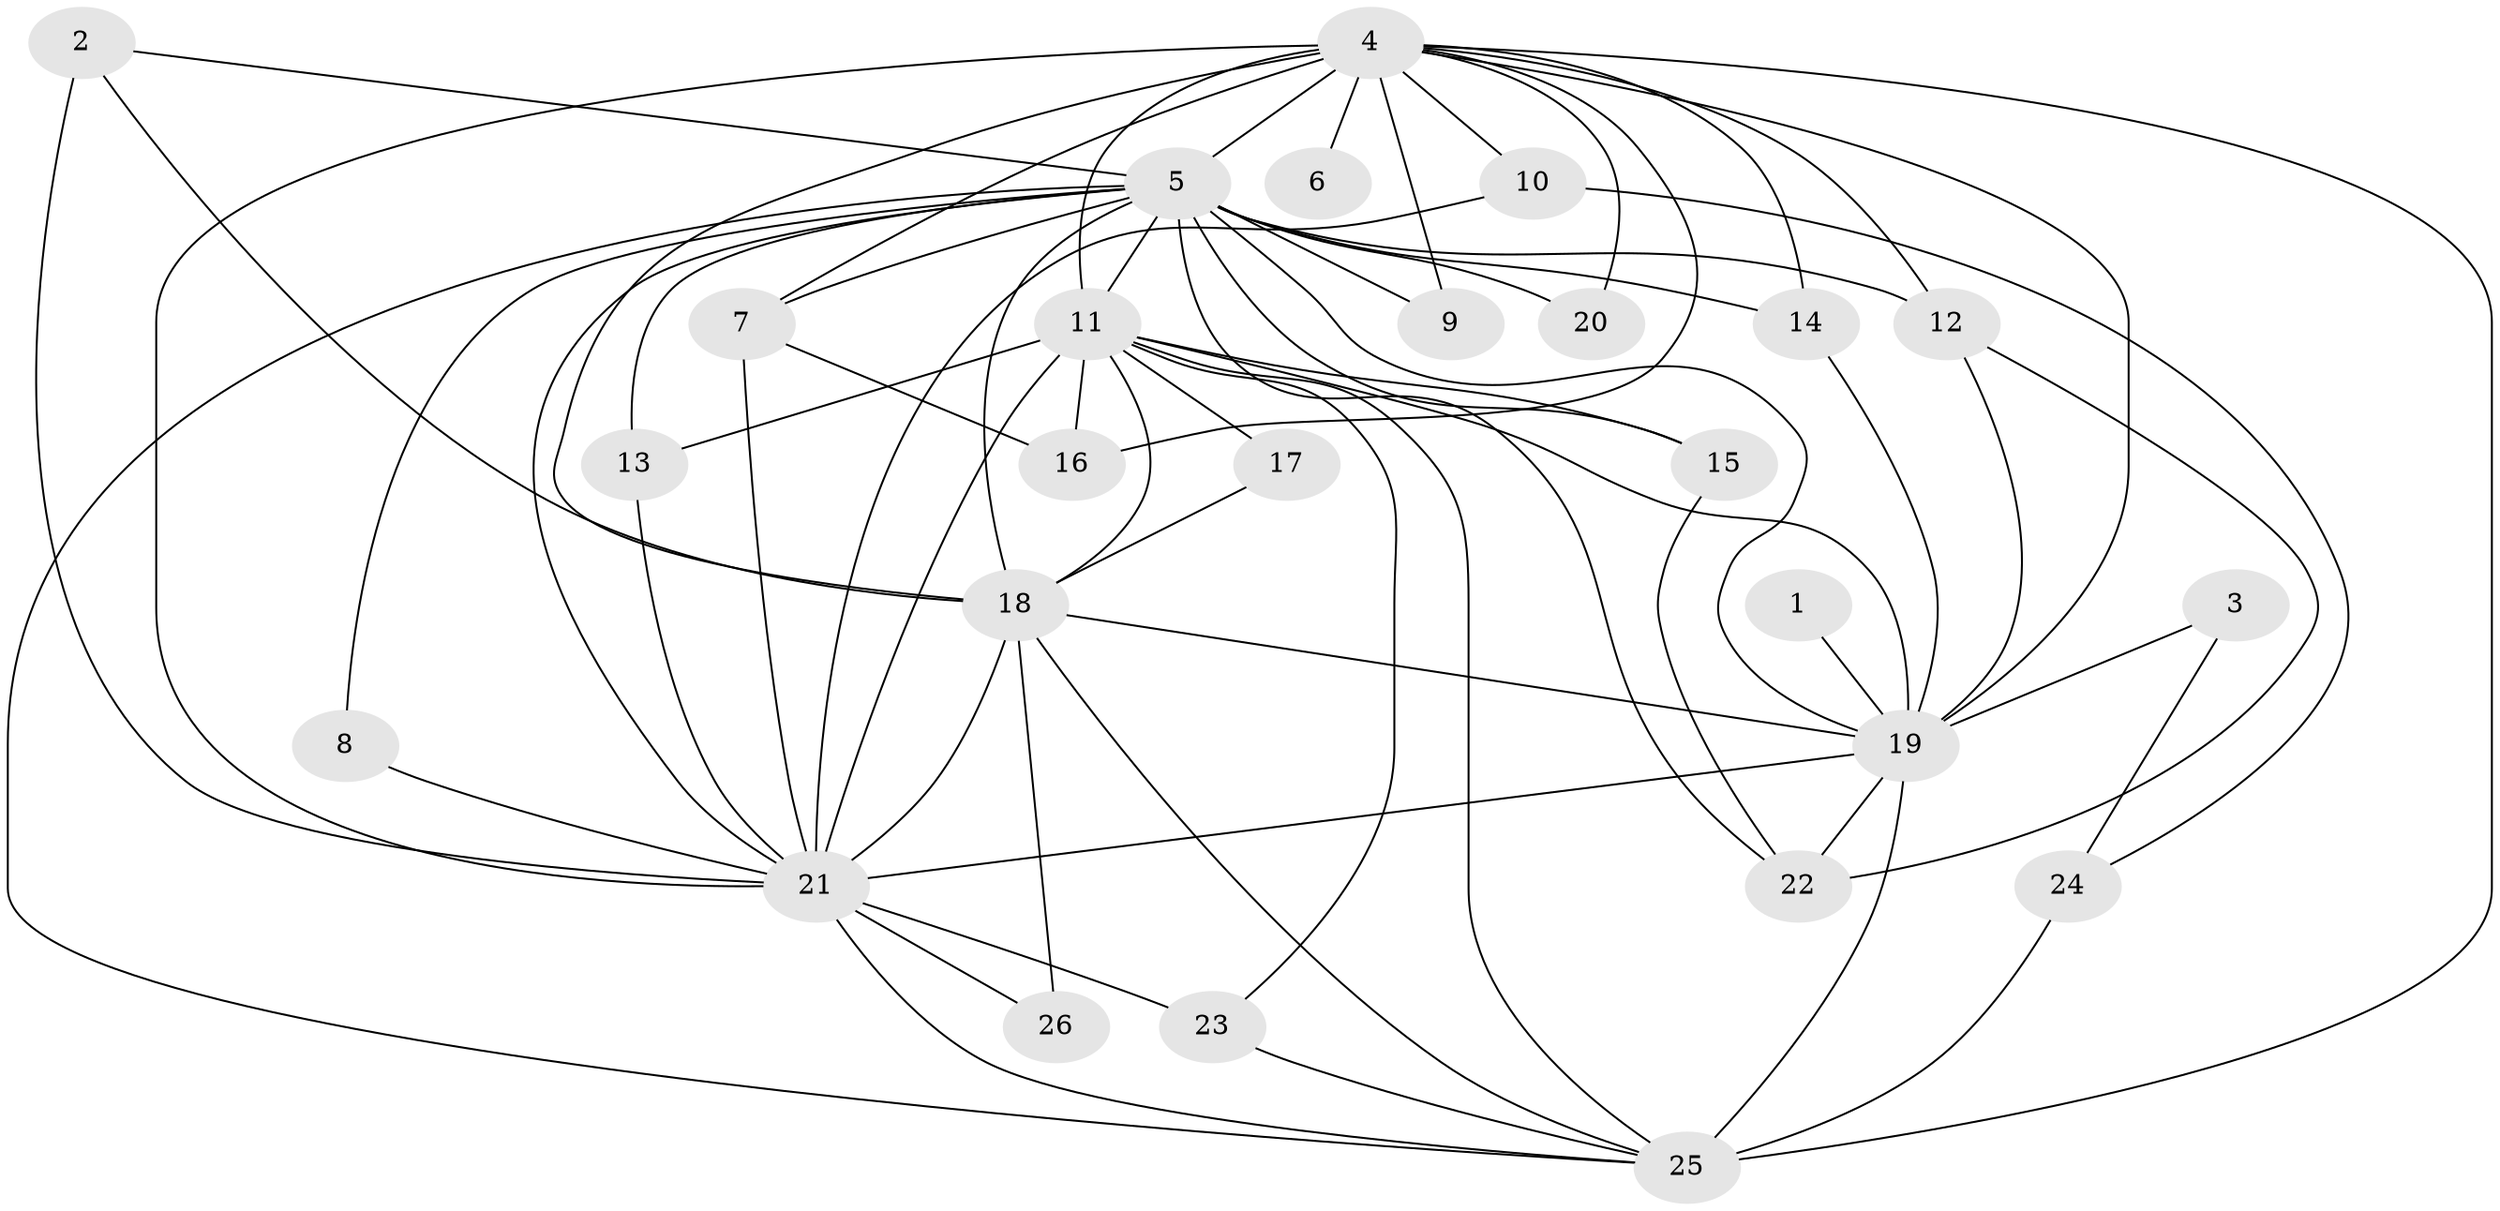 // original degree distribution, {19: 0.046153846153846156, 21: 0.015384615384615385, 14: 0.03076923076923077, 13: 0.015384615384615385, 17: 0.015384615384615385, 18: 0.03076923076923077, 3: 0.2153846153846154, 2: 0.5384615384615384, 5: 0.03076923076923077, 4: 0.06153846153846154}
// Generated by graph-tools (version 1.1) at 2025/36/03/04/25 23:36:23]
// undirected, 26 vertices, 66 edges
graph export_dot {
  node [color=gray90,style=filled];
  1;
  2;
  3;
  4;
  5;
  6;
  7;
  8;
  9;
  10;
  11;
  12;
  13;
  14;
  15;
  16;
  17;
  18;
  19;
  20;
  21;
  22;
  23;
  24;
  25;
  26;
  1 -- 19 [weight=1.0];
  2 -- 5 [weight=1.0];
  2 -- 18 [weight=1.0];
  2 -- 21 [weight=1.0];
  3 -- 19 [weight=1.0];
  3 -- 24 [weight=1.0];
  4 -- 5 [weight=7.0];
  4 -- 6 [weight=1.0];
  4 -- 7 [weight=2.0];
  4 -- 9 [weight=1.0];
  4 -- 10 [weight=3.0];
  4 -- 11 [weight=3.0];
  4 -- 12 [weight=1.0];
  4 -- 14 [weight=2.0];
  4 -- 16 [weight=1.0];
  4 -- 18 [weight=3.0];
  4 -- 19 [weight=5.0];
  4 -- 20 [weight=2.0];
  4 -- 21 [weight=3.0];
  4 -- 25 [weight=4.0];
  5 -- 7 [weight=1.0];
  5 -- 8 [weight=1.0];
  5 -- 9 [weight=2.0];
  5 -- 11 [weight=2.0];
  5 -- 12 [weight=2.0];
  5 -- 13 [weight=1.0];
  5 -- 14 [weight=1.0];
  5 -- 15 [weight=1.0];
  5 -- 18 [weight=3.0];
  5 -- 19 [weight=2.0];
  5 -- 20 [weight=2.0];
  5 -- 21 [weight=2.0];
  5 -- 22 [weight=1.0];
  5 -- 25 [weight=2.0];
  7 -- 16 [weight=1.0];
  7 -- 21 [weight=1.0];
  8 -- 21 [weight=1.0];
  10 -- 21 [weight=1.0];
  10 -- 24 [weight=1.0];
  11 -- 13 [weight=2.0];
  11 -- 15 [weight=1.0];
  11 -- 16 [weight=1.0];
  11 -- 17 [weight=1.0];
  11 -- 18 [weight=1.0];
  11 -- 19 [weight=3.0];
  11 -- 21 [weight=2.0];
  11 -- 23 [weight=1.0];
  11 -- 25 [weight=1.0];
  12 -- 19 [weight=1.0];
  12 -- 22 [weight=1.0];
  13 -- 21 [weight=1.0];
  14 -- 19 [weight=1.0];
  15 -- 22 [weight=1.0];
  17 -- 18 [weight=1.0];
  18 -- 19 [weight=1.0];
  18 -- 21 [weight=3.0];
  18 -- 25 [weight=2.0];
  18 -- 26 [weight=2.0];
  19 -- 21 [weight=1.0];
  19 -- 22 [weight=2.0];
  19 -- 25 [weight=1.0];
  21 -- 23 [weight=1.0];
  21 -- 25 [weight=1.0];
  21 -- 26 [weight=1.0];
  23 -- 25 [weight=1.0];
  24 -- 25 [weight=2.0];
}
